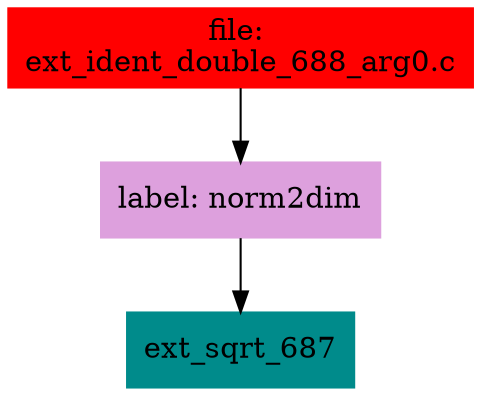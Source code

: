 digraph G {
node [shape=box]

0 [label="file: 
ext_ident_double_688_arg0.c",color=red, style=filled]
1 [label="label: norm2dim",color=plum, style=filled]
0 -> 1
2 [label="ext_sqrt_687",color=cyan4, style=filled]
1 -> 2


}

